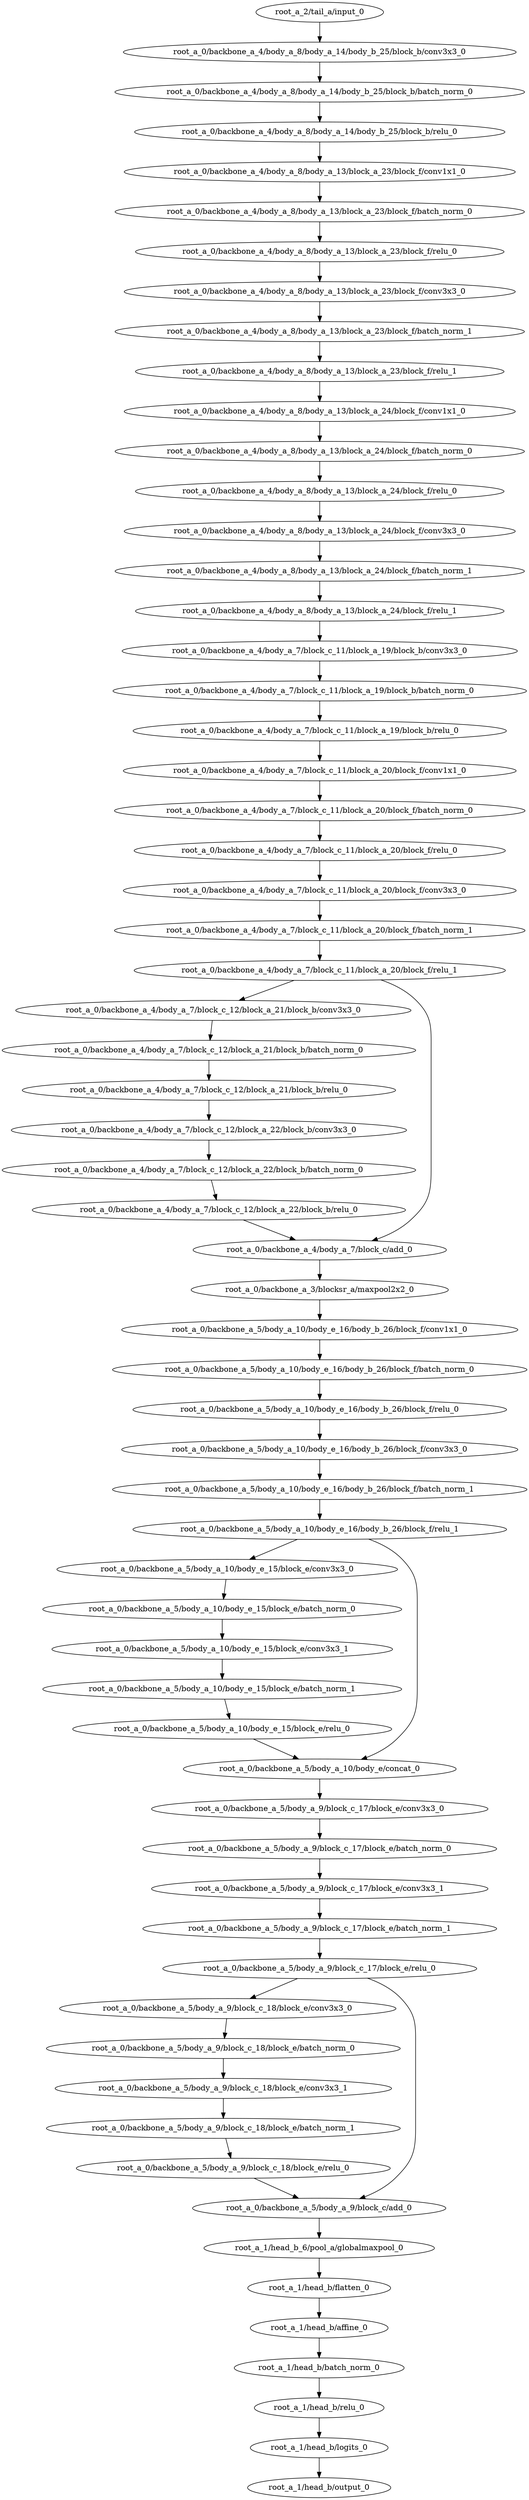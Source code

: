 digraph root_a {
	"root_a_2/tail_a/input_0"
	"root_a_0/backbone_a_4/body_a_8/body_a_14/body_b_25/block_b/conv3x3_0"
	"root_a_0/backbone_a_4/body_a_8/body_a_14/body_b_25/block_b/batch_norm_0"
	"root_a_0/backbone_a_4/body_a_8/body_a_14/body_b_25/block_b/relu_0"
	"root_a_0/backbone_a_4/body_a_8/body_a_13/block_a_23/block_f/conv1x1_0"
	"root_a_0/backbone_a_4/body_a_8/body_a_13/block_a_23/block_f/batch_norm_0"
	"root_a_0/backbone_a_4/body_a_8/body_a_13/block_a_23/block_f/relu_0"
	"root_a_0/backbone_a_4/body_a_8/body_a_13/block_a_23/block_f/conv3x3_0"
	"root_a_0/backbone_a_4/body_a_8/body_a_13/block_a_23/block_f/batch_norm_1"
	"root_a_0/backbone_a_4/body_a_8/body_a_13/block_a_23/block_f/relu_1"
	"root_a_0/backbone_a_4/body_a_8/body_a_13/block_a_24/block_f/conv1x1_0"
	"root_a_0/backbone_a_4/body_a_8/body_a_13/block_a_24/block_f/batch_norm_0"
	"root_a_0/backbone_a_4/body_a_8/body_a_13/block_a_24/block_f/relu_0"
	"root_a_0/backbone_a_4/body_a_8/body_a_13/block_a_24/block_f/conv3x3_0"
	"root_a_0/backbone_a_4/body_a_8/body_a_13/block_a_24/block_f/batch_norm_1"
	"root_a_0/backbone_a_4/body_a_8/body_a_13/block_a_24/block_f/relu_1"
	"root_a_0/backbone_a_4/body_a_7/block_c_11/block_a_19/block_b/conv3x3_0"
	"root_a_0/backbone_a_4/body_a_7/block_c_11/block_a_19/block_b/batch_norm_0"
	"root_a_0/backbone_a_4/body_a_7/block_c_11/block_a_19/block_b/relu_0"
	"root_a_0/backbone_a_4/body_a_7/block_c_11/block_a_20/block_f/conv1x1_0"
	"root_a_0/backbone_a_4/body_a_7/block_c_11/block_a_20/block_f/batch_norm_0"
	"root_a_0/backbone_a_4/body_a_7/block_c_11/block_a_20/block_f/relu_0"
	"root_a_0/backbone_a_4/body_a_7/block_c_11/block_a_20/block_f/conv3x3_0"
	"root_a_0/backbone_a_4/body_a_7/block_c_11/block_a_20/block_f/batch_norm_1"
	"root_a_0/backbone_a_4/body_a_7/block_c_11/block_a_20/block_f/relu_1"
	"root_a_0/backbone_a_4/body_a_7/block_c_12/block_a_21/block_b/conv3x3_0"
	"root_a_0/backbone_a_4/body_a_7/block_c_12/block_a_21/block_b/batch_norm_0"
	"root_a_0/backbone_a_4/body_a_7/block_c_12/block_a_21/block_b/relu_0"
	"root_a_0/backbone_a_4/body_a_7/block_c_12/block_a_22/block_b/conv3x3_0"
	"root_a_0/backbone_a_4/body_a_7/block_c_12/block_a_22/block_b/batch_norm_0"
	"root_a_0/backbone_a_4/body_a_7/block_c_12/block_a_22/block_b/relu_0"
	"root_a_0/backbone_a_4/body_a_7/block_c/add_0"
	"root_a_0/backbone_a_3/blocksr_a/maxpool2x2_0"
	"root_a_0/backbone_a_5/body_a_10/body_e_16/body_b_26/block_f/conv1x1_0"
	"root_a_0/backbone_a_5/body_a_10/body_e_16/body_b_26/block_f/batch_norm_0"
	"root_a_0/backbone_a_5/body_a_10/body_e_16/body_b_26/block_f/relu_0"
	"root_a_0/backbone_a_5/body_a_10/body_e_16/body_b_26/block_f/conv3x3_0"
	"root_a_0/backbone_a_5/body_a_10/body_e_16/body_b_26/block_f/batch_norm_1"
	"root_a_0/backbone_a_5/body_a_10/body_e_16/body_b_26/block_f/relu_1"
	"root_a_0/backbone_a_5/body_a_10/body_e_15/block_e/conv3x3_0"
	"root_a_0/backbone_a_5/body_a_10/body_e_15/block_e/batch_norm_0"
	"root_a_0/backbone_a_5/body_a_10/body_e_15/block_e/conv3x3_1"
	"root_a_0/backbone_a_5/body_a_10/body_e_15/block_e/batch_norm_1"
	"root_a_0/backbone_a_5/body_a_10/body_e_15/block_e/relu_0"
	"root_a_0/backbone_a_5/body_a_10/body_e/concat_0"
	"root_a_0/backbone_a_5/body_a_9/block_c_17/block_e/conv3x3_0"
	"root_a_0/backbone_a_5/body_a_9/block_c_17/block_e/batch_norm_0"
	"root_a_0/backbone_a_5/body_a_9/block_c_17/block_e/conv3x3_1"
	"root_a_0/backbone_a_5/body_a_9/block_c_17/block_e/batch_norm_1"
	"root_a_0/backbone_a_5/body_a_9/block_c_17/block_e/relu_0"
	"root_a_0/backbone_a_5/body_a_9/block_c_18/block_e/conv3x3_0"
	"root_a_0/backbone_a_5/body_a_9/block_c_18/block_e/batch_norm_0"
	"root_a_0/backbone_a_5/body_a_9/block_c_18/block_e/conv3x3_1"
	"root_a_0/backbone_a_5/body_a_9/block_c_18/block_e/batch_norm_1"
	"root_a_0/backbone_a_5/body_a_9/block_c_18/block_e/relu_0"
	"root_a_0/backbone_a_5/body_a_9/block_c/add_0"
	"root_a_1/head_b_6/pool_a/globalmaxpool_0"
	"root_a_1/head_b/flatten_0"
	"root_a_1/head_b/affine_0"
	"root_a_1/head_b/batch_norm_0"
	"root_a_1/head_b/relu_0"
	"root_a_1/head_b/logits_0"
	"root_a_1/head_b/output_0"

	"root_a_2/tail_a/input_0" -> "root_a_0/backbone_a_4/body_a_8/body_a_14/body_b_25/block_b/conv3x3_0"
	"root_a_0/backbone_a_4/body_a_8/body_a_14/body_b_25/block_b/conv3x3_0" -> "root_a_0/backbone_a_4/body_a_8/body_a_14/body_b_25/block_b/batch_norm_0"
	"root_a_0/backbone_a_4/body_a_8/body_a_14/body_b_25/block_b/batch_norm_0" -> "root_a_0/backbone_a_4/body_a_8/body_a_14/body_b_25/block_b/relu_0"
	"root_a_0/backbone_a_4/body_a_8/body_a_14/body_b_25/block_b/relu_0" -> "root_a_0/backbone_a_4/body_a_8/body_a_13/block_a_23/block_f/conv1x1_0"
	"root_a_0/backbone_a_4/body_a_8/body_a_13/block_a_23/block_f/conv1x1_0" -> "root_a_0/backbone_a_4/body_a_8/body_a_13/block_a_23/block_f/batch_norm_0"
	"root_a_0/backbone_a_4/body_a_8/body_a_13/block_a_23/block_f/batch_norm_0" -> "root_a_0/backbone_a_4/body_a_8/body_a_13/block_a_23/block_f/relu_0"
	"root_a_0/backbone_a_4/body_a_8/body_a_13/block_a_23/block_f/relu_0" -> "root_a_0/backbone_a_4/body_a_8/body_a_13/block_a_23/block_f/conv3x3_0"
	"root_a_0/backbone_a_4/body_a_8/body_a_13/block_a_23/block_f/conv3x3_0" -> "root_a_0/backbone_a_4/body_a_8/body_a_13/block_a_23/block_f/batch_norm_1"
	"root_a_0/backbone_a_4/body_a_8/body_a_13/block_a_23/block_f/batch_norm_1" -> "root_a_0/backbone_a_4/body_a_8/body_a_13/block_a_23/block_f/relu_1"
	"root_a_0/backbone_a_4/body_a_8/body_a_13/block_a_23/block_f/relu_1" -> "root_a_0/backbone_a_4/body_a_8/body_a_13/block_a_24/block_f/conv1x1_0"
	"root_a_0/backbone_a_4/body_a_8/body_a_13/block_a_24/block_f/conv1x1_0" -> "root_a_0/backbone_a_4/body_a_8/body_a_13/block_a_24/block_f/batch_norm_0"
	"root_a_0/backbone_a_4/body_a_8/body_a_13/block_a_24/block_f/batch_norm_0" -> "root_a_0/backbone_a_4/body_a_8/body_a_13/block_a_24/block_f/relu_0"
	"root_a_0/backbone_a_4/body_a_8/body_a_13/block_a_24/block_f/relu_0" -> "root_a_0/backbone_a_4/body_a_8/body_a_13/block_a_24/block_f/conv3x3_0"
	"root_a_0/backbone_a_4/body_a_8/body_a_13/block_a_24/block_f/conv3x3_0" -> "root_a_0/backbone_a_4/body_a_8/body_a_13/block_a_24/block_f/batch_norm_1"
	"root_a_0/backbone_a_4/body_a_8/body_a_13/block_a_24/block_f/batch_norm_1" -> "root_a_0/backbone_a_4/body_a_8/body_a_13/block_a_24/block_f/relu_1"
	"root_a_0/backbone_a_4/body_a_8/body_a_13/block_a_24/block_f/relu_1" -> "root_a_0/backbone_a_4/body_a_7/block_c_11/block_a_19/block_b/conv3x3_0"
	"root_a_0/backbone_a_4/body_a_7/block_c_11/block_a_19/block_b/conv3x3_0" -> "root_a_0/backbone_a_4/body_a_7/block_c_11/block_a_19/block_b/batch_norm_0"
	"root_a_0/backbone_a_4/body_a_7/block_c_11/block_a_19/block_b/batch_norm_0" -> "root_a_0/backbone_a_4/body_a_7/block_c_11/block_a_19/block_b/relu_0"
	"root_a_0/backbone_a_4/body_a_7/block_c_11/block_a_19/block_b/relu_0" -> "root_a_0/backbone_a_4/body_a_7/block_c_11/block_a_20/block_f/conv1x1_0"
	"root_a_0/backbone_a_4/body_a_7/block_c_11/block_a_20/block_f/conv1x1_0" -> "root_a_0/backbone_a_4/body_a_7/block_c_11/block_a_20/block_f/batch_norm_0"
	"root_a_0/backbone_a_4/body_a_7/block_c_11/block_a_20/block_f/batch_norm_0" -> "root_a_0/backbone_a_4/body_a_7/block_c_11/block_a_20/block_f/relu_0"
	"root_a_0/backbone_a_4/body_a_7/block_c_11/block_a_20/block_f/relu_0" -> "root_a_0/backbone_a_4/body_a_7/block_c_11/block_a_20/block_f/conv3x3_0"
	"root_a_0/backbone_a_4/body_a_7/block_c_11/block_a_20/block_f/conv3x3_0" -> "root_a_0/backbone_a_4/body_a_7/block_c_11/block_a_20/block_f/batch_norm_1"
	"root_a_0/backbone_a_4/body_a_7/block_c_11/block_a_20/block_f/batch_norm_1" -> "root_a_0/backbone_a_4/body_a_7/block_c_11/block_a_20/block_f/relu_1"
	"root_a_0/backbone_a_4/body_a_7/block_c_11/block_a_20/block_f/relu_1" -> "root_a_0/backbone_a_4/body_a_7/block_c_12/block_a_21/block_b/conv3x3_0"
	"root_a_0/backbone_a_4/body_a_7/block_c_12/block_a_21/block_b/conv3x3_0" -> "root_a_0/backbone_a_4/body_a_7/block_c_12/block_a_21/block_b/batch_norm_0"
	"root_a_0/backbone_a_4/body_a_7/block_c_12/block_a_21/block_b/batch_norm_0" -> "root_a_0/backbone_a_4/body_a_7/block_c_12/block_a_21/block_b/relu_0"
	"root_a_0/backbone_a_4/body_a_7/block_c_12/block_a_21/block_b/relu_0" -> "root_a_0/backbone_a_4/body_a_7/block_c_12/block_a_22/block_b/conv3x3_0"
	"root_a_0/backbone_a_4/body_a_7/block_c_12/block_a_22/block_b/conv3x3_0" -> "root_a_0/backbone_a_4/body_a_7/block_c_12/block_a_22/block_b/batch_norm_0"
	"root_a_0/backbone_a_4/body_a_7/block_c_12/block_a_22/block_b/batch_norm_0" -> "root_a_0/backbone_a_4/body_a_7/block_c_12/block_a_22/block_b/relu_0"
	"root_a_0/backbone_a_4/body_a_7/block_c_11/block_a_20/block_f/relu_1" -> "root_a_0/backbone_a_4/body_a_7/block_c/add_0"
	"root_a_0/backbone_a_4/body_a_7/block_c_12/block_a_22/block_b/relu_0" -> "root_a_0/backbone_a_4/body_a_7/block_c/add_0"
	"root_a_0/backbone_a_4/body_a_7/block_c/add_0" -> "root_a_0/backbone_a_3/blocksr_a/maxpool2x2_0"
	"root_a_0/backbone_a_3/blocksr_a/maxpool2x2_0" -> "root_a_0/backbone_a_5/body_a_10/body_e_16/body_b_26/block_f/conv1x1_0"
	"root_a_0/backbone_a_5/body_a_10/body_e_16/body_b_26/block_f/conv1x1_0" -> "root_a_0/backbone_a_5/body_a_10/body_e_16/body_b_26/block_f/batch_norm_0"
	"root_a_0/backbone_a_5/body_a_10/body_e_16/body_b_26/block_f/batch_norm_0" -> "root_a_0/backbone_a_5/body_a_10/body_e_16/body_b_26/block_f/relu_0"
	"root_a_0/backbone_a_5/body_a_10/body_e_16/body_b_26/block_f/relu_0" -> "root_a_0/backbone_a_5/body_a_10/body_e_16/body_b_26/block_f/conv3x3_0"
	"root_a_0/backbone_a_5/body_a_10/body_e_16/body_b_26/block_f/conv3x3_0" -> "root_a_0/backbone_a_5/body_a_10/body_e_16/body_b_26/block_f/batch_norm_1"
	"root_a_0/backbone_a_5/body_a_10/body_e_16/body_b_26/block_f/batch_norm_1" -> "root_a_0/backbone_a_5/body_a_10/body_e_16/body_b_26/block_f/relu_1"
	"root_a_0/backbone_a_5/body_a_10/body_e_16/body_b_26/block_f/relu_1" -> "root_a_0/backbone_a_5/body_a_10/body_e_15/block_e/conv3x3_0"
	"root_a_0/backbone_a_5/body_a_10/body_e_15/block_e/conv3x3_0" -> "root_a_0/backbone_a_5/body_a_10/body_e_15/block_e/batch_norm_0"
	"root_a_0/backbone_a_5/body_a_10/body_e_15/block_e/batch_norm_0" -> "root_a_0/backbone_a_5/body_a_10/body_e_15/block_e/conv3x3_1"
	"root_a_0/backbone_a_5/body_a_10/body_e_15/block_e/conv3x3_1" -> "root_a_0/backbone_a_5/body_a_10/body_e_15/block_e/batch_norm_1"
	"root_a_0/backbone_a_5/body_a_10/body_e_15/block_e/batch_norm_1" -> "root_a_0/backbone_a_5/body_a_10/body_e_15/block_e/relu_0"
	"root_a_0/backbone_a_5/body_a_10/body_e_16/body_b_26/block_f/relu_1" -> "root_a_0/backbone_a_5/body_a_10/body_e/concat_0"
	"root_a_0/backbone_a_5/body_a_10/body_e_15/block_e/relu_0" -> "root_a_0/backbone_a_5/body_a_10/body_e/concat_0"
	"root_a_0/backbone_a_5/body_a_10/body_e/concat_0" -> "root_a_0/backbone_a_5/body_a_9/block_c_17/block_e/conv3x3_0"
	"root_a_0/backbone_a_5/body_a_9/block_c_17/block_e/conv3x3_0" -> "root_a_0/backbone_a_5/body_a_9/block_c_17/block_e/batch_norm_0"
	"root_a_0/backbone_a_5/body_a_9/block_c_17/block_e/batch_norm_0" -> "root_a_0/backbone_a_5/body_a_9/block_c_17/block_e/conv3x3_1"
	"root_a_0/backbone_a_5/body_a_9/block_c_17/block_e/conv3x3_1" -> "root_a_0/backbone_a_5/body_a_9/block_c_17/block_e/batch_norm_1"
	"root_a_0/backbone_a_5/body_a_9/block_c_17/block_e/batch_norm_1" -> "root_a_0/backbone_a_5/body_a_9/block_c_17/block_e/relu_0"
	"root_a_0/backbone_a_5/body_a_9/block_c_17/block_e/relu_0" -> "root_a_0/backbone_a_5/body_a_9/block_c_18/block_e/conv3x3_0"
	"root_a_0/backbone_a_5/body_a_9/block_c_18/block_e/conv3x3_0" -> "root_a_0/backbone_a_5/body_a_9/block_c_18/block_e/batch_norm_0"
	"root_a_0/backbone_a_5/body_a_9/block_c_18/block_e/batch_norm_0" -> "root_a_0/backbone_a_5/body_a_9/block_c_18/block_e/conv3x3_1"
	"root_a_0/backbone_a_5/body_a_9/block_c_18/block_e/conv3x3_1" -> "root_a_0/backbone_a_5/body_a_9/block_c_18/block_e/batch_norm_1"
	"root_a_0/backbone_a_5/body_a_9/block_c_18/block_e/batch_norm_1" -> "root_a_0/backbone_a_5/body_a_9/block_c_18/block_e/relu_0"
	"root_a_0/backbone_a_5/body_a_9/block_c_17/block_e/relu_0" -> "root_a_0/backbone_a_5/body_a_9/block_c/add_0"
	"root_a_0/backbone_a_5/body_a_9/block_c_18/block_e/relu_0" -> "root_a_0/backbone_a_5/body_a_9/block_c/add_0"
	"root_a_0/backbone_a_5/body_a_9/block_c/add_0" -> "root_a_1/head_b_6/pool_a/globalmaxpool_0"
	"root_a_1/head_b_6/pool_a/globalmaxpool_0" -> "root_a_1/head_b/flatten_0"
	"root_a_1/head_b/flatten_0" -> "root_a_1/head_b/affine_0"
	"root_a_1/head_b/affine_0" -> "root_a_1/head_b/batch_norm_0"
	"root_a_1/head_b/batch_norm_0" -> "root_a_1/head_b/relu_0"
	"root_a_1/head_b/relu_0" -> "root_a_1/head_b/logits_0"
	"root_a_1/head_b/logits_0" -> "root_a_1/head_b/output_0"

}